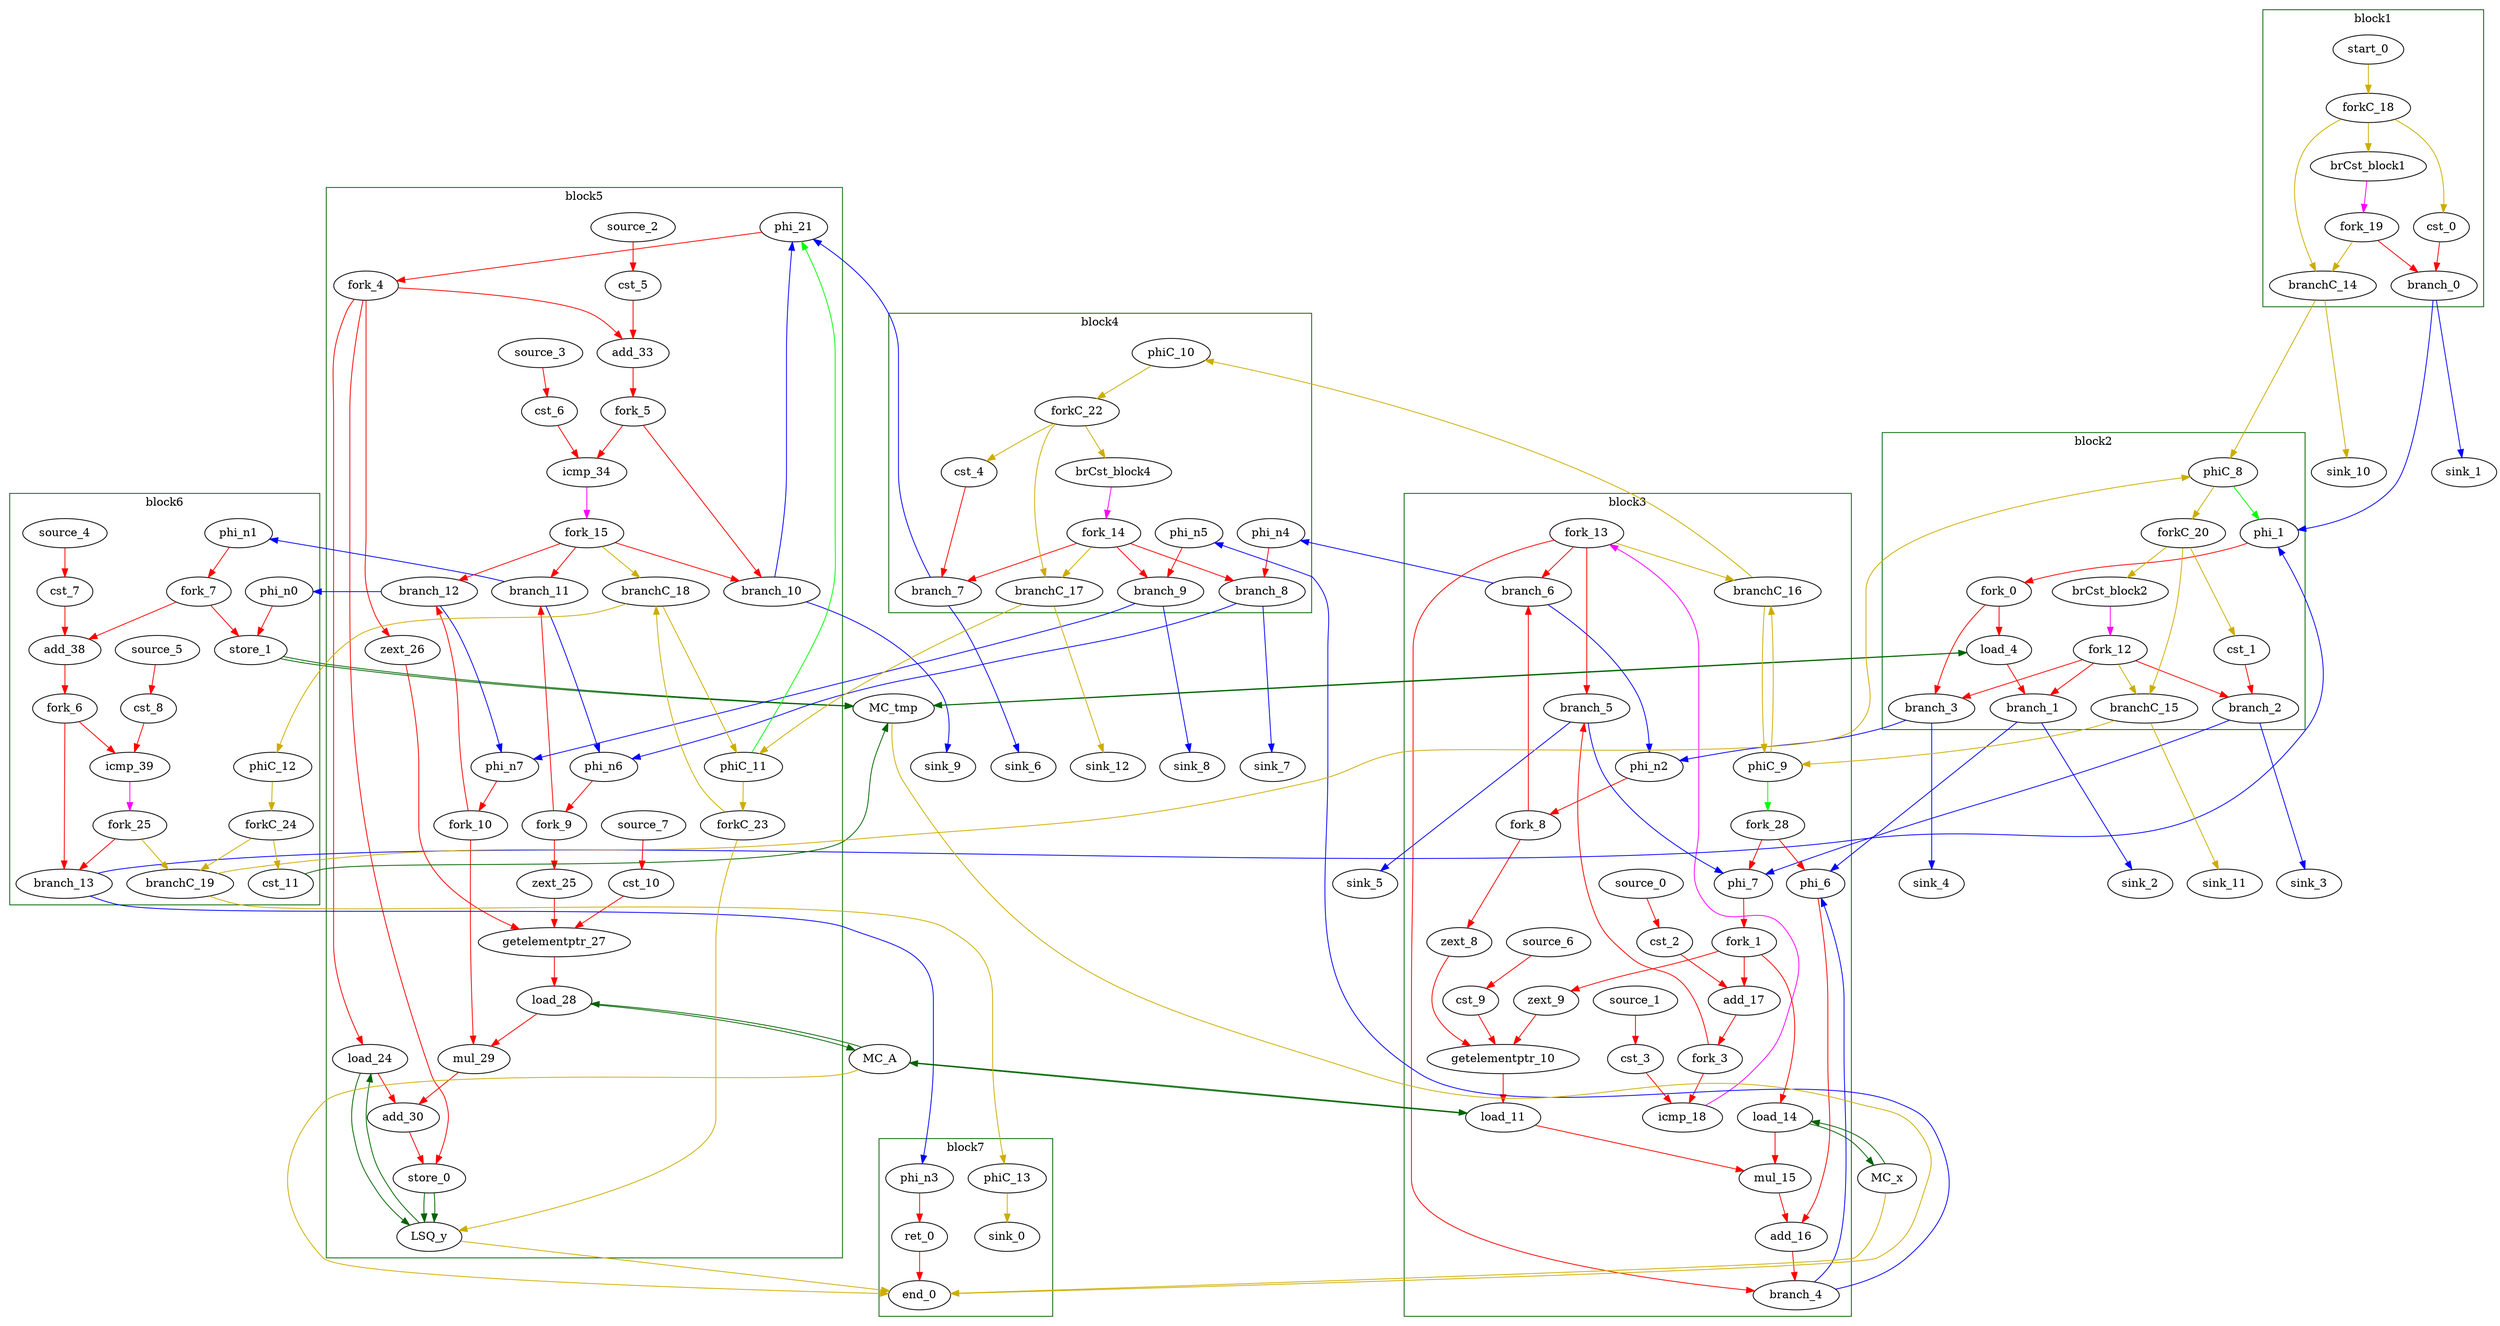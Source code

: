 Digraph G {
	splines=spline;
//DHLS version: 0.1.1" [shape = "none" pos = "20,20!"]
		"brCst_block1" [type = "Constant", bbID= 1, in = "in1:1", out = "out1:1", value = "0x1"];
		"cst_0" [type = "Constant", bbID= 1, in = "in1:1", out = "out1:1", value = "0x00000000"];
		"phi_1" [type = "Mux", bbID= 2, in = "in1?:1 in2:5 in3:5 ", out = "out1:5", delay=0.366];
		"load_4" [type = "Operator", bbID= 2, op = "mc_load_op", bbID= 2, portId= 0, in = "in1:32 in2:5 ", out = "out1:32 out2:5 ", delay=0.000, latency=2, II=1];
		"brCst_block2" [type = "Constant", bbID= 2, in = "in1:1", out = "out1:1", value = "0x1"];
		"phi_6" [type = "Mux", bbID= 3, in = "in1?:1 in2:32 in3:32 ", out = "out1:32", delay=0.366];
		"cst_1" [type = "Constant", bbID= 2, in = "in1:1", out = "out1:1", value = "0x00000000"];
		"phi_7" [type = "Mux", bbID= 3, in = "in1?:1 in2:5 in3:5 ", out = "out1:5", delay=0.366];
		"zext_8" [type = "Operator", bbID= 3, op = "zext_op", in = "in1:5 ", out = "out1:5 ", delay=0.000, latency=0, II=1];
		"zext_9" [type = "Operator", bbID= 3, op = "zext_op", in = "in1:5 ", out = "out1:5 ", delay=0.000, latency=0, II=1];
		"getelementptr_10" [type = "Operator", bbID= 3, op = "getelementptr_op", in = "in1:32 in2:32 in3:32 ", out = "out1:32 ", constants=1, delay=2.966, latency=0, II=1];
		"load_11" [type = "Operator", bbID= 3, op = "mc_load_op", bbID= 3, portId= 0, in = "in1:32 in2:32 ", out = "out1:32 out2:32 ", delay=0.000, latency=2, II=1];
		"load_14" [type = "Operator", bbID= 3, op = "mc_load_op", bbID= 3, portId= 0, in = "in1:32 in2:5 ", out = "out1:32 out2:5 ", delay=0.000, latency=2, II=1];
		"mul_15" [type = "Operator", bbID= 3, op = "mul_op", in = "in1:32 in2:32 ", out = "out1:32 ", delay=0.000, latency=4, II=1];
		"add_16" [type = "Operator", bbID= 3, op = "add_op", in = "in1:32 in2:32 ", out = "out1:32 ", delay=1.693, latency=0, II=1];
		"cst_2" [type = "Constant", bbID= 3, in = "in1:1", out = "out1:1", value = "0x00000001"];
		"add_17" [type = "Operator", bbID= 3, op = "add_op", in = "in1:5 in2:5 ", out = "out1:5 ", delay=1.693, latency=0, II=1];
		"cst_3" [type = "Constant", bbID= 3, in = "in1:5", out = "out1:5", value = "0x00000014"];
		"icmp_18" [type = "Operator", bbID= 3, op = "icmp_ult_op", in = "in1:5 in2:5 ", out = "out1:1 ", delay=1.530, latency=0, II=1];
		"brCst_block4" [type = "Constant", bbID= 4, in = "in1:1", out = "out1:1", value = "0x1"];
		"cst_4" [type = "Constant", bbID= 4, in = "in1:1", out = "out1:1", value = "0x00000000"];
		"phi_21" [type = "Mux", bbID= 5, in = "in1?:1 in2:5 in3:5 ", out = "out1:5", delay=0.366];
		"load_24" [type = "Operator", bbID= 5, op = "lsq_load_op", bbID= 5, portId= 0, in = "in1:32 in2:5 ", out = "out1:32 out2:5 ", delay=0.000, latency=5, II=1];
		"zext_25" [type = "Operator", bbID= 5, op = "zext_op", in = "in1:5 ", out = "out1:5 ", delay=0.000, latency=0, II=1];
		"zext_26" [type = "Operator", bbID= 5, op = "zext_op", in = "in1:5 ", out = "out1:5 ", delay=0.000, latency=0, II=1];
		"getelementptr_27" [type = "Operator", bbID= 5, op = "getelementptr_op", in = "in1:32 in2:32 in3:32 ", out = "out1:32 ", constants=1, delay=2.966, latency=0, II=1];
		"load_28" [type = "Operator", bbID= 5, op = "mc_load_op", bbID= 5, portId= 1, in = "in1:32 in2:32 ", out = "out1:32 out2:32 ", delay=0.000, latency=2, II=1];
		"mul_29" [type = "Operator", bbID= 5, op = "mul_op", in = "in1:32 in2:32 ", out = "out1:32 ", delay=0.000, latency=4, II=1];
		"add_30" [type = "Operator", bbID= 5, op = "add_op", in = "in1:32 in2:32 ", out = "out1:32 ", delay=1.693, latency=0, II=1];
		"store_0" [type = "Operator", bbID= 5, op = "lsq_store_op", bbID= 5, portId= 0, in = "in1:32 in2:5 ", out = "out1:32 out2:5 ", delay=0.000, latency=0, II=1];
		"cst_5" [type = "Constant", bbID= 5, in = "in1:1", out = "out1:1", value = "0x00000001"];
		"add_33" [type = "Operator", bbID= 5, op = "add_op", in = "in1:5 in2:5 ", out = "out1:5 ", delay=1.693, latency=0, II=1];
		"cst_6" [type = "Constant", bbID= 5, in = "in1:5", out = "out1:5", value = "0x00000014"];
		"icmp_34" [type = "Operator", bbID= 5, op = "icmp_ult_op", in = "in1:5 in2:5 ", out = "out1:1 ", delay=1.530, latency=0, II=1];
		"store_1" [type = "Operator", bbID= 6, op = "mc_store_op", bbID= 6, portId= 0, in = "in1:32 in2:5 ", out = "out1:32 out2:5 ", delay=0.000, latency=0, II=1];
		"cst_7" [type = "Constant", bbID= 6, in = "in1:1", out = "out1:1", value = "0x00000001"];
		"add_38" [type = "Operator", bbID= 6, op = "add_op", in = "in1:5 in2:5 ", out = "out1:5 ", delay=1.693, latency=0, II=1];
		"cst_8" [type = "Constant", bbID= 6, in = "in1:5", out = "out1:5", value = "0x00000014"];
		"icmp_39" [type = "Operator", bbID= 6, op = "icmp_ult_op", in = "in1:5 in2:5 ", out = "out1:1 ", delay=1.530, latency=0, II=1];
		"ret_0" [type = "Operator", bbID= 7, op = "ret_op", in = "in1:5 ", out = "out1:5 ", delay=0.000, latency=0, II=1];
		"cst_9" [type = "Constant", bbID= 3, in = "in1:5", out = "out1:5", value = "0x00000014"];
		"cst_10" [type = "Constant", bbID= 5, in = "in1:5", out = "out1:5", value = "0x00000014"];
		"phi_n0" [type = "Merge", bbID= 6, in = "in1:32 ", out = "out1:32", delay=0.000];
		"phi_n1" [type = "Merge", bbID= 6, in = "in1:5 ", out = "out1:5", delay=0.000];
		"phi_n2" [type = "Merge", bbID= 3, in = "in1:5 in2:5 ", out = "out1:5", delay=0.366];
		"phi_n3" [type = "Merge", bbID= 7, in = "in1:5 ", out = "out1:5", delay=0.000];
		"phi_n4" [type = "Merge", bbID= 4, in = "in1:5 ", out = "out1:5", delay=0.000];
		"phi_n5" [type = "Merge", bbID= 4, in = "in1:32 ", out = "out1:32", delay=0.000];
		"phi_n6" [type = "Merge", bbID= 5, in = "in1:5 in2:5 ", out = "out1:5", delay=0.366];
		"phi_n7" [type = "Merge", bbID= 5, in = "in1:32 in2:32 ", out = "out1:32", delay=0.366];
		"fork_0" [type = "Fork", bbID= 2, in = "in1:5", out = "out1:5 out2:5 "];
		"fork_1" [type = "Fork", bbID= 3, in = "in1:5", out = "out1:5 out2:5 out3:5 "];
		"fork_3" [type = "Fork", bbID= 3, in = "in1:5", out = "out1:5 out2:5 "];
		"fork_4" [type = "Fork", bbID= 5, in = "in1:5", out = "out1:5 out2:5 out3:5 out4:5 "];
		"fork_5" [type = "Fork", bbID= 5, in = "in1:5", out = "out1:5 out2:5 "];
		"fork_6" [type = "Fork", bbID= 6, in = "in1:5", out = "out1:5 out2:5 "];
		"fork_7" [type = "Fork", bbID= 6, in = "in1:5", out = "out1:5 out2:5 "];
		"fork_8" [type = "Fork", bbID= 3, in = "in1:5", out = "out1:5 out2:5 "];
		"fork_9" [type = "Fork", bbID= 5, in = "in1:5", out = "out1:5 out2:5 "];
		"fork_10" [type = "Fork", bbID= 5, in = "in1:32", out = "out1:32 out2:32 "];
		"branch_0" [type = "Branch", bbID= 1,  in = "in1:1 in2?:1", out = "out1+:1 out2-:1"];
		"branch_1" [type = "Branch", bbID= 2,  in = "in1:32 in2?:1", out = "out1+:32 out2-:32"];
		"branch_2" [type = "Branch", bbID= 2,  in = "in1:1 in2?:1", out = "out1+:1 out2-:1"];
		"branch_3" [type = "Branch", bbID= 2,  in = "in1:5 in2?:1", out = "out1+:5 out2-:5"];
		"fork_12" [type = "Fork", bbID= 2, in = "in1:1", out = "out1:1 out2:1 out3:1 out4:1 "];
		"branch_4" [type = "Branch", bbID= 3,  in = "in1:32 in2?:1", out = "out1+:32 out2-:32"];
		"branch_5" [type = "Branch", bbID= 3,  in = "in1:5 in2?:1", out = "out1+:5 out2-:5"];
		"branch_6" [type = "Branch", bbID= 3,  in = "in1:5 in2?:1", out = "out1+:5 out2-:5"];
		"fork_13" [type = "Fork", bbID= 3, in = "in1:1", out = "out1:1 out2:1 out3:1 out4:1 "];
		"branch_7" [type = "Branch", bbID= 4,  in = "in1:1 in2?:1", out = "out1+:1 out2-:1"];
		"branch_8" [type = "Branch", bbID= 4,  in = "in1:5 in2?:1", out = "out1+:5 out2-:5"];
		"branch_9" [type = "Branch", bbID= 4,  in = "in1:32 in2?:1", out = "out1+:32 out2-:32"];
		"fork_14" [type = "Fork", bbID= 4, in = "in1:1", out = "out1:1 out2:1 out3:1 out4:1 "];
		"branch_10" [type = "Branch", bbID= 5,  in = "in1:5 in2?:1", out = "out1+:5 out2-:5"];
		"branch_11" [type = "Branch", bbID= 5,  in = "in1:5 in2?:1", out = "out1+:5 out2-:5"];
		"branch_12" [type = "Branch", bbID= 5,  in = "in1:32 in2?:1", out = "out1+:32 out2-:32"];
		"fork_15" [type = "Fork", bbID= 5, in = "in1:1", out = "out1:1 out2:1 out3:1 out4:1 "];
		"branch_13" [type = "Branch", bbID= 6,  in = "in1:5 in2?:1", out = "out1+:5 out2-:5"];
		"LSQ_y" [type = "LSQ", bbID= 0, in = "in1:0*c0 in2:5*l0a in3:5*s0a in4:32*s0d ", out = "out1:32*l0d out2:0*e ", memory = "y", bbcount = 1, ldcount = 1, stcount = 1, fifoDepth = 16, numLoads = "{1}", numStores = "{1}", loadOffsets = "{{0;0;0;0;0;0;0;0;0;0;0;0;0;0;0;0}}", storeOffsets = "{{1;0;0;0;0;0;0;0;0;0;0;0;0;0;0;0}}", loadPorts = "{{0;0;0;0;0;0;0;0;0;0;0;0;0;0;0;0}}", storePorts = "{{0;0;0;0;0;0;0;0;0;0;0;0;0;0;0;0}}"];
		"MC_tmp" [type = "MC", bbID= 0, in = "in1:32*c0 in2:5*l0a in3:5*s0a in4:32*s0d ", out = "out1:32*l0d out2:0*e ", memory = "tmp", bbcount = 1, ldcount = 1, stcount = 1];
		"MC_A" [type = "MC", bbID= 0, in = "in1:32*l0a in2:32*l1a ", out = "out1:32*l0d out2:32*l1d out3:0*e ", memory = "A", bbcount = 0, ldcount = 2, stcount = 0];
		"MC_x" [type = "MC", bbID= 0, in = "in1:5*l0a ", out = "out1:32*l0d out2:0*e ", memory = "x", bbcount = 0, ldcount = 1, stcount = 0];
		"cst_11" [type = "Constant", bbID= 6, in = "in1:1", out = "out1:1", value = "0x00000001"];
		"end_0" [type = "Exit", bbID= 0, in = "in1:0*e in2:0*e in3:0*e in4:0*e in5:5 ", out = "out1:5"];
		"start_0" [type = "Entry", control= "true", bbID= 1, in = "in1:0", out = "out1:0"];
		"forkC_18" [type = "Fork", bbID= 1, in = "in1:0", out = "out1:0 out2:0 out3:0 "];
		"branchC_14" [type = "Branch", bbID= 1,  in = "in1:0 in2?:1", out = "out1+:0 out2-:0"];
		"fork_19" [type = "Fork", bbID= 1, in = "in1:1", out = "out1:1 out2:1 "];
		"phiC_8" [type = "CntrlMerge", bbID= 2, in = "in1:0 in2:0 ", out = "out1:0 out2?:1", delay=0.166];
		"forkC_20" [type = "Fork", bbID= 2, in = "in1:0", out = "out1:0 out2:0 out3:0 "];
		"branchC_15" [type = "Branch", bbID= 2,  in = "in1:0 in2?:1", out = "out1+:0 out2-:0"];
		"phiC_9" [type = "CntrlMerge", bbID= 3, in = "in1:0 in2:0 ", out = "out1:0 out2?:1", delay=0.166];
		"branchC_16" [type = "Branch", bbID= 3,  in = "in1:0 in2?:1", out = "out1+:0 out2-:0"];
		"phiC_10" [type = "Merge", bbID= 4, in = "in1:0 ", out = "out1:0", delay=0.166];
		"forkC_22" [type = "Fork", bbID= 4, in = "in1:0", out = "out1:0 out2:0 out3:0 "];
		"branchC_17" [type = "Branch", bbID= 4,  in = "in1:0 in2?:1", out = "out1+:0 out2-:0"];
		"phiC_11" [type = "CntrlMerge", bbID= 5, in = "in1:0 in2:0 ", out = "out1:0 out2?:1", delay=0.166];
		"forkC_23" [type = "Fork", bbID= 5, in = "in1:0", out = "out1:0 out2:0 "];
		"branchC_18" [type = "Branch", bbID= 5,  in = "in1:0 in2?:1", out = "out1+:0 out2-:0"];
		"phiC_12" [type = "Merge", bbID= 6, in = "in1:0 ", out = "out1:0", delay=0.166];
		"forkC_24" [type = "Fork", bbID= 6, in = "in1:0", out = "out1:0 out2:0 "];
		"branchC_19" [type = "Branch", bbID= 6,  in = "in1:0 in2?:1", out = "out1+:0 out2-:0"];
		"fork_25" [type = "Fork", bbID= 6, in = "in1:1", out = "out1:1 out2:1 "];
		"phiC_13" [type = "Merge", bbID= 7, in = "in1:0 ", out = "out1:0", delay=0.166];
		"sink_0" [type = "Sink", bbID= 0, in = "in1:0"];
		"sink_1" [type = "Sink", bbID= 0, in = "in1:1"];
		"sink_2" [type = "Sink", bbID= 0, in = "in1:32"];
		"sink_3" [type = "Sink", bbID= 0, in = "in1:1"];
		"sink_4" [type = "Sink", bbID= 0, in = "in1:5"];
		"sink_5" [type = "Sink", bbID= 0, in = "in1:5"];
		"sink_6" [type = "Sink", bbID= 0, in = "in1:1"];
		"sink_7" [type = "Sink", bbID= 0, in = "in1:5"];
		"sink_8" [type = "Sink", bbID= 0, in = "in1:32"];
		"sink_9" [type = "Sink", bbID= 0, in = "in1:5"];
		"sink_10" [type = "Sink", bbID= 0, in = "in1:0"];
		"sink_11" [type = "Sink", bbID= 0, in = "in1:0"];
		"sink_12" [type = "Sink", bbID= 0, in = "in1:0"];
		"source_0" [type = "Source", bbID= 3, out = "out1:1"];
		"source_1" [type = "Source", bbID= 3, out = "out1:5"];
		"source_2" [type = "Source", bbID= 5, out = "out1:1"];
		"source_3" [type = "Source", bbID= 5, out = "out1:5"];
		"source_4" [type = "Source", bbID= 6, out = "out1:1"];
		"source_5" [type = "Source", bbID= 6, out = "out1:5"];
		"source_6" [type = "Source", bbID= 3, out = "out1:5"];
		"source_7" [type = "Source", bbID= 5, out = "out1:5"];
		"fork_28" [type = "Fork", bbID= 3, in = "in1:1", out = "out1:1 out2:1 "];
		"load_4" -> "MC_tmp" [color = "darkgreen", mem_address = "true", from = "out2", to = "in2"];
		"MC_tmp" -> "load_4" [color = "darkgreen", mem_address = "false", from = "out1", to = "in1"];
		"load_11" -> "MC_A" [color = "darkgreen", mem_address = "true", from = "out2", to = "in1"];
		"MC_A" -> "load_11" [color = "darkgreen", mem_address = "false", from = "out1", to = "in1"];
		"load_14" -> "MC_x" [color = "darkgreen", mem_address = "true", from = "out2", to = "in1"];
		"MC_x" -> "load_14" [color = "darkgreen", mem_address = "false", from = "out1", to = "in1"];
		"load_24" -> "LSQ_y" [color = "darkgreen", mem_address = "true", from = "out2", to = "in2"];
		"LSQ_y" -> "load_24" [color = "darkgreen", mem_address = "false", from = "out1", to = "in1"];
		"load_28" -> "MC_A" [color = "darkgreen", mem_address = "true", from = "out2", to = "in2"];
		"MC_A" -> "load_28" [color = "darkgreen", mem_address = "false", from = "out2", to = "in1"];
		"store_0" -> "LSQ_y" [color = "darkgreen", mem_address = "true", from = "out2", to = "in3"];
		"store_0" -> "LSQ_y" [color = "darkgreen", mem_address = "false", from = "out1", to = "in4"];
		"store_1" -> "MC_tmp" [color = "darkgreen", mem_address = "true", from = "out2", to = "in3"];
		"store_1" -> "MC_tmp" [color = "darkgreen", mem_address = "false", from = "out1", to = "in4"];
		"LSQ_y" -> "end_0" [color = "gold3", from = "out2", to = "in1"];
		"cst_11" -> "MC_tmp" [color = "darkgreen", from = "out1", to = "in1"];
		"MC_tmp" -> "end_0" [color = "gold3", from = "out2", to = "in2"];
		"MC_A" -> "end_0" [color = "gold3", from = "out3", to = "in3"];
		"MC_x" -> "end_0" [color = "gold3", from = "out2", to = "in4"];
	subgraph cluster_0 {
	color = "darkgreen";
		label = "block1";
		"brCst_block1" -> "fork_19" [color = "magenta", from = "out1", to = "in1"];
		"cst_0" -> "branch_0" [color = "red", from = "out1", to = "in1"];
		"start_0" -> "forkC_18" [color = "gold3", from = "out1", to = "in1"];
		"forkC_18" -> "cst_0" [color = "gold3", from = "out1", to = "in1"];
		"forkC_18" -> "branchC_14" [color = "gold3", from = "out2", to = "in1"];
		"forkC_18" -> "brCst_block1" [color = "gold3", from = "out3", to = "in1"];
		"fork_19" -> "branch_0" [color = "red", from = "out1", to = "in2"];
		"fork_19" -> "branchC_14" [color = "gold3", from = "out2", to = "in2"];
	}
		"branch_0" -> "phi_1" [color = "blue", minlen = 3, from = "out1", to = "in2"];
		"branch_0" -> "sink_1" [color = "blue", minlen = 3, from = "out2", to = "in1"];
		"branchC_14" -> "phiC_8" [color = "gold3", minlen = 3, from = "out1", to = "in1"];
		"branchC_14" -> "sink_10" [color = "gold3", minlen = 3, from = "out2", to = "in1"];
	subgraph cluster_1 {
	color = "darkgreen";
		label = "block2";
		"phi_1" -> "fork_0" [color = "red", from = "out1", to = "in1"];
		"load_4" -> "branch_1" [color = "red", from = "out1", to = "in1"];
		"brCst_block2" -> "fork_12" [color = "magenta", from = "out1", to = "in1"];
		"cst_1" -> "branch_2" [color = "red", from = "out1", to = "in1"];
		"fork_0" -> "load_4" [color = "red", from = "out1", to = "in2"];
		"fork_0" -> "branch_3" [color = "red", from = "out2", to = "in1"];
		"fork_12" -> "branch_3" [color = "red", from = "out1", to = "in2"];
		"fork_12" -> "branch_2" [color = "red", from = "out2", to = "in2"];
		"fork_12" -> "branch_1" [color = "red", from = "out3", to = "in2"];
		"fork_12" -> "branchC_15" [color = "gold3", from = "out4", to = "in2"];
		"phiC_8" -> "phi_1" [color = "green", from = "out2", to = "in1"];
		"phiC_8" -> "forkC_20" [color = "gold3", from = "out1", to = "in1"];
		"forkC_20" -> "cst_1" [color = "gold3", from = "out1", to = "in1"];
		"forkC_20" -> "branchC_15" [color = "gold3", from = "out2", to = "in1"];
		"forkC_20" -> "brCst_block2" [color = "gold3", from = "out3", to = "in1"];
	}
		"branch_1" -> "phi_6" [color = "blue", minlen = 3, from = "out1", to = "in2"];
		"branch_1" -> "sink_2" [color = "blue", minlen = 3, from = "out2", to = "in1"];
		"branch_2" -> "phi_7" [color = "blue", minlen = 3, from = "out1", to = "in2"];
		"branch_2" -> "sink_3" [color = "blue", minlen = 3, from = "out2", to = "in1"];
		"branch_3" -> "phi_n2" [color = "blue", minlen = 3, from = "out1", to = "in1"];
		"branch_3" -> "sink_4" [color = "blue", minlen = 3, from = "out2", to = "in1"];
		"branchC_15" -> "phiC_9" [color = "gold3", minlen = 3, from = "out1", to = "in1"];
		"branchC_15" -> "sink_11" [color = "gold3", minlen = 3, from = "out2", to = "in1"];
	subgraph cluster_2 {
	color = "darkgreen";
		label = "block3";
		"phi_6" -> "add_16" [color = "red", from = "out1", to = "in1"];
		"phi_7" -> "fork_1" [color = "red", from = "out1", to = "in1"];
		"zext_8" -> "getelementptr_10" [color = "red", from = "out1", to = "in1"];
		"zext_9" -> "getelementptr_10" [color = "red", from = "out1", to = "in2"];
		"getelementptr_10" -> "load_11" [color = "red", from = "out1", to = "in2"];
		"load_11" -> "mul_15" [color = "red", from = "out1", to = "in1"];
		"load_14" -> "mul_15" [color = "red", from = "out1", to = "in2"];
		"mul_15" -> "add_16" [color = "red", from = "out1", to = "in2"];
		"add_16" -> "branch_4" [color = "red", from = "out1", to = "in1"];
		"cst_2" -> "add_17" [color = "red", from = "out1", to = "in2"];
		"add_17" -> "fork_3" [color = "red", from = "out1", to = "in1"];
		"cst_3" -> "icmp_18" [color = "red", from = "out1", to = "in2"];
		"icmp_18" -> "fork_13" [color = "magenta", from = "out1", to = "in1"];
		"cst_9" -> "getelementptr_10" [color = "red", from = "out1", to = "in3"];
		"phi_n2" -> "fork_8" [color = "red", from = "out1", to = "in1"];
		"fork_1" -> "zext_9" [color = "red", from = "out1", to = "in1"];
		"fork_1" -> "add_17" [color = "red", from = "out2", to = "in1"];
		"fork_1" -> "load_14" [color = "red", from = "out3", to = "in2"];
		"fork_3" -> "icmp_18" [color = "red", from = "out1", to = "in1"];
		"fork_3" -> "branch_5" [color = "red", from = "out2", to = "in1"];
		"fork_8" -> "zext_8" [color = "red", from = "out1", to = "in1"];
		"fork_8" -> "branch_6" [color = "red", from = "out2", to = "in1"];
		"fork_13" -> "branch_6" [color = "red", from = "out1", to = "in2"];
		"fork_13" -> "branch_5" [color = "red", from = "out2", to = "in2"];
		"fork_13" -> "branch_4" [color = "red", from = "out3", to = "in2"];
		"fork_13" -> "branchC_16" [color = "gold3", from = "out4", to = "in2"];
		"phiC_9" -> "fork_28" [color = "green", from = "out2", to = "in1"];
		"phiC_9" -> "branchC_16" [color = "gold3", from = "out1", to = "in1"];
		"source_0" -> "cst_2" [color = "red", from = "out1", to = "in1"];
		"source_1" -> "cst_3" [color = "red", from = "out1", to = "in1"];
		"source_6" -> "cst_9" [color = "red", from = "out1", to = "in1"];
		"fork_28" -> "phi_6" [color = "red", from = "out1", to = "in1"];
		"fork_28" -> "phi_7" [color = "red", from = "out2", to = "in1"];
	}
		"branch_4" -> "phi_6" [color = "blue", minlen = 3, from = "out1", to = "in3"];
		"branch_4" -> "phi_n5" [color = "blue", minlen = 3, from = "out2", to = "in1"];
		"branch_5" -> "phi_7" [color = "blue", minlen = 3, from = "out1", to = "in3"];
		"branch_5" -> "sink_5" [color = "blue", minlen = 3, from = "out2", to = "in1"];
		"branch_6" -> "phi_n2" [color = "blue", minlen = 3, from = "out1", to = "in2"];
		"branch_6" -> "phi_n4" [color = "blue", minlen = 3, from = "out2", to = "in1"];
		"branchC_16" -> "phiC_9" [color = "gold3", minlen = 3, from = "out1", to = "in2"];
		"branchC_16" -> "phiC_10" [color = "gold3", minlen = 3, from = "out2", to = "in1"];
	subgraph cluster_3 {
	color = "darkgreen";
		label = "block4";
		"brCst_block4" -> "fork_14" [color = "magenta", from = "out1", to = "in1"];
		"cst_4" -> "branch_7" [color = "red", from = "out1", to = "in1"];
		"phi_n4" -> "branch_8" [color = "red", from = "out1", to = "in1"];
		"phi_n5" -> "branch_9" [color = "red", from = "out1", to = "in1"];
		"fork_14" -> "branch_9" [color = "red", from = "out1", to = "in2"];
		"fork_14" -> "branch_8" [color = "red", from = "out2", to = "in2"];
		"fork_14" -> "branch_7" [color = "red", from = "out3", to = "in2"];
		"fork_14" -> "branchC_17" [color = "gold3", from = "out4", to = "in2"];
		"phiC_10" -> "forkC_22" [color = "gold3", from = "out1", to = "in1"];
		"forkC_22" -> "cst_4" [color = "gold3", from = "out1", to = "in1"];
		"forkC_22" -> "branchC_17" [color = "gold3", from = "out2", to = "in1"];
		"forkC_22" -> "brCst_block4" [color = "gold3", from = "out3", to = "in1"];
	}
		"branch_7" -> "phi_21" [color = "blue", minlen = 3, from = "out1", to = "in2"];
		"branch_7" -> "sink_6" [color = "blue", minlen = 3, from = "out2", to = "in1"];
		"branch_8" -> "phi_n6" [color = "blue", minlen = 3, from = "out1", to = "in1"];
		"branch_8" -> "sink_7" [color = "blue", minlen = 3, from = "out2", to = "in1"];
		"branch_9" -> "phi_n7" [color = "blue", minlen = 3, from = "out1", to = "in1"];
		"branch_9" -> "sink_8" [color = "blue", minlen = 3, from = "out2", to = "in1"];
		"branchC_17" -> "phiC_11" [color = "gold3", minlen = 3, from = "out1", to = "in1"];
		"branchC_17" -> "sink_12" [color = "gold3", minlen = 3, from = "out2", to = "in1"];
	subgraph cluster_4 {
	color = "darkgreen";
		label = "block5";
		"phi_21" -> "fork_4" [color = "red", from = "out1", to = "in1"];
		"load_24" -> "add_30" [color = "red", from = "out1", to = "in1"];
		"zext_25" -> "getelementptr_27" [color = "red", from = "out1", to = "in1"];
		"zext_26" -> "getelementptr_27" [color = "red", from = "out1", to = "in2"];
		"getelementptr_27" -> "load_28" [color = "red", from = "out1", to = "in2"];
		"load_28" -> "mul_29" [color = "red", from = "out1", to = "in1"];
		"mul_29" -> "add_30" [color = "red", from = "out1", to = "in2"];
		"add_30" -> "store_0" [color = "red", from = "out1", to = "in1"];
		"cst_5" -> "add_33" [color = "red", from = "out1", to = "in2"];
		"add_33" -> "fork_5" [color = "red", from = "out1", to = "in1"];
		"cst_6" -> "icmp_34" [color = "red", from = "out1", to = "in2"];
		"icmp_34" -> "fork_15" [color = "magenta", from = "out1", to = "in1"];
		"cst_10" -> "getelementptr_27" [color = "red", from = "out1", to = "in3"];
		"phi_n6" -> "fork_9" [color = "red", from = "out1", to = "in1"];
		"phi_n7" -> "fork_10" [color = "red", from = "out1", to = "in1"];
		"fork_4" -> "zext_26" [color = "red", from = "out1", to = "in1"];
		"fork_4" -> "add_33" [color = "red", from = "out2", to = "in1"];
		"fork_4" -> "load_24" [color = "red", from = "out3", to = "in2"];
		"fork_4" -> "store_0" [color = "red", from = "out4", to = "in2"];
		"fork_5" -> "icmp_34" [color = "red", from = "out1", to = "in1"];
		"fork_5" -> "branch_10" [color = "red", from = "out2", to = "in1"];
		"fork_9" -> "zext_25" [color = "red", from = "out1", to = "in1"];
		"fork_9" -> "branch_11" [color = "red", from = "out2", to = "in1"];
		"fork_10" -> "mul_29" [color = "red", from = "out1", to = "in2"];
		"fork_10" -> "branch_12" [color = "red", from = "out2", to = "in1"];
		"fork_15" -> "branch_12" [color = "red", from = "out1", to = "in2"];
		"fork_15" -> "branch_11" [color = "red", from = "out2", to = "in2"];
		"fork_15" -> "branch_10" [color = "red", from = "out3", to = "in2"];
		"fork_15" -> "branchC_18" [color = "gold3", from = "out4", to = "in2"];
		"phiC_11" -> "phi_21" [color = "green", from = "out2", to = "in1"];
		"phiC_11" -> "forkC_23" [color = "gold3", from = "out1", to = "in1"];
		"forkC_23" -> "LSQ_y" [color = "gold3", from = "out1", to = "in1"];
		"forkC_23" -> "branchC_18" [color = "gold3", from = "out2", to = "in1"];
		"source_2" -> "cst_5" [color = "red", from = "out1", to = "in1"];
		"source_3" -> "cst_6" [color = "red", from = "out1", to = "in1"];
		"source_7" -> "cst_10" [color = "red", from = "out1", to = "in1"];
	}
		"branch_10" -> "phi_21" [color = "blue", minlen = 3, from = "out1", to = "in3"];
		"branch_10" -> "sink_9" [color = "blue", minlen = 3, from = "out2", to = "in1"];
		"branch_11" -> "phi_n6" [color = "blue", minlen = 3, from = "out1", to = "in2"];
		"branch_11" -> "phi_n1" [color = "blue", minlen = 3, from = "out2", to = "in1"];
		"branch_12" -> "phi_n7" [color = "blue", minlen = 3, from = "out1", to = "in2"];
		"branch_12" -> "phi_n0" [color = "blue", minlen = 3, from = "out2", to = "in1"];
		"branchC_18" -> "phiC_11" [color = "gold3", minlen = 3, from = "out1", to = "in2"];
		"branchC_18" -> "phiC_12" [color = "gold3", minlen = 3, from = "out2", to = "in1"];
	subgraph cluster_5 {
	color = "darkgreen";
		label = "block6";
		"cst_7" -> "add_38" [color = "red", from = "out1", to = "in2"];
		"add_38" -> "fork_6" [color = "red", from = "out1", to = "in1"];
		"cst_8" -> "icmp_39" [color = "red", from = "out1", to = "in2"];
		"icmp_39" -> "fork_25" [color = "magenta", from = "out1", to = "in1"];
		"phi_n0" -> "store_1" [color = "red", from = "out1", to = "in1"];
		"phi_n1" -> "fork_7" [color = "red", from = "out1", to = "in1"];
		"fork_6" -> "icmp_39" [color = "red", from = "out1", to = "in1"];
		"fork_6" -> "branch_13" [color = "red", from = "out2", to = "in1"];
		"fork_7" -> "store_1" [color = "red", from = "out1", to = "in2"];
		"fork_7" -> "add_38" [color = "red", from = "out2", to = "in1"];
		"phiC_12" -> "forkC_24" [color = "gold3", from = "out1", to = "in1"];
		"forkC_24" -> "cst_11" [color = "gold3", from = "out1", to = "in1"];
		"forkC_24" -> "branchC_19" [color = "gold3", from = "out2", to = "in1"];
		"fork_25" -> "branch_13" [color = "red", from = "out1", to = "in2"];
		"fork_25" -> "branchC_19" [color = "gold3", from = "out2", to = "in2"];
		"source_4" -> "cst_7" [color = "red", from = "out1", to = "in1"];
		"source_5" -> "cst_8" [color = "red", from = "out1", to = "in1"];
	}
		"branch_13" -> "phi_1" [color = "blue", minlen = 3, from = "out1", to = "in3"];
		"branch_13" -> "phi_n3" [color = "blue", minlen = 3, from = "out2", to = "in1"];
		"branchC_19" -> "phiC_8" [color = "gold3", minlen = 3, from = "out1", to = "in2"];
		"branchC_19" -> "phiC_13" [color = "gold3", minlen = 3, from = "out2", to = "in1"];
	subgraph cluster_6 {
	color = "darkgreen";
		label = "block7";
		"ret_0" -> "end_0" [color = "red", from = "out1", to = "in5"];
		"phi_n3" -> "ret_0" [color = "red", from = "out1", to = "in1"];
		"phiC_13" -> "sink_0" [color = "gold3", from = "out1", to = "in1"];
	}
}